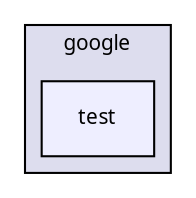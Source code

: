 digraph "Solution/Solution/Alicorn/include/alicorn/extension/google/test" {
  compound=true
  node [ fontsize="10", fontname="Verdana"];
  edge [ labelfontsize="10", labelfontname="Verdana"];
  subgraph clusterdir_fe91a9db9bec062be43067507b9874b7 {
    graph [ bgcolor="#ddddee", pencolor="black", label="google" fontname="Verdana", fontsize="10", URL="dir_fe91a9db9bec062be43067507b9874b7.html"]
  dir_cd28b3db8ca37e9e554126b1bb68e295 [shape=box, label="test", style="filled", fillcolor="#eeeeff", pencolor="black", URL="dir_cd28b3db8ca37e9e554126b1bb68e295.html"];
  }
}
